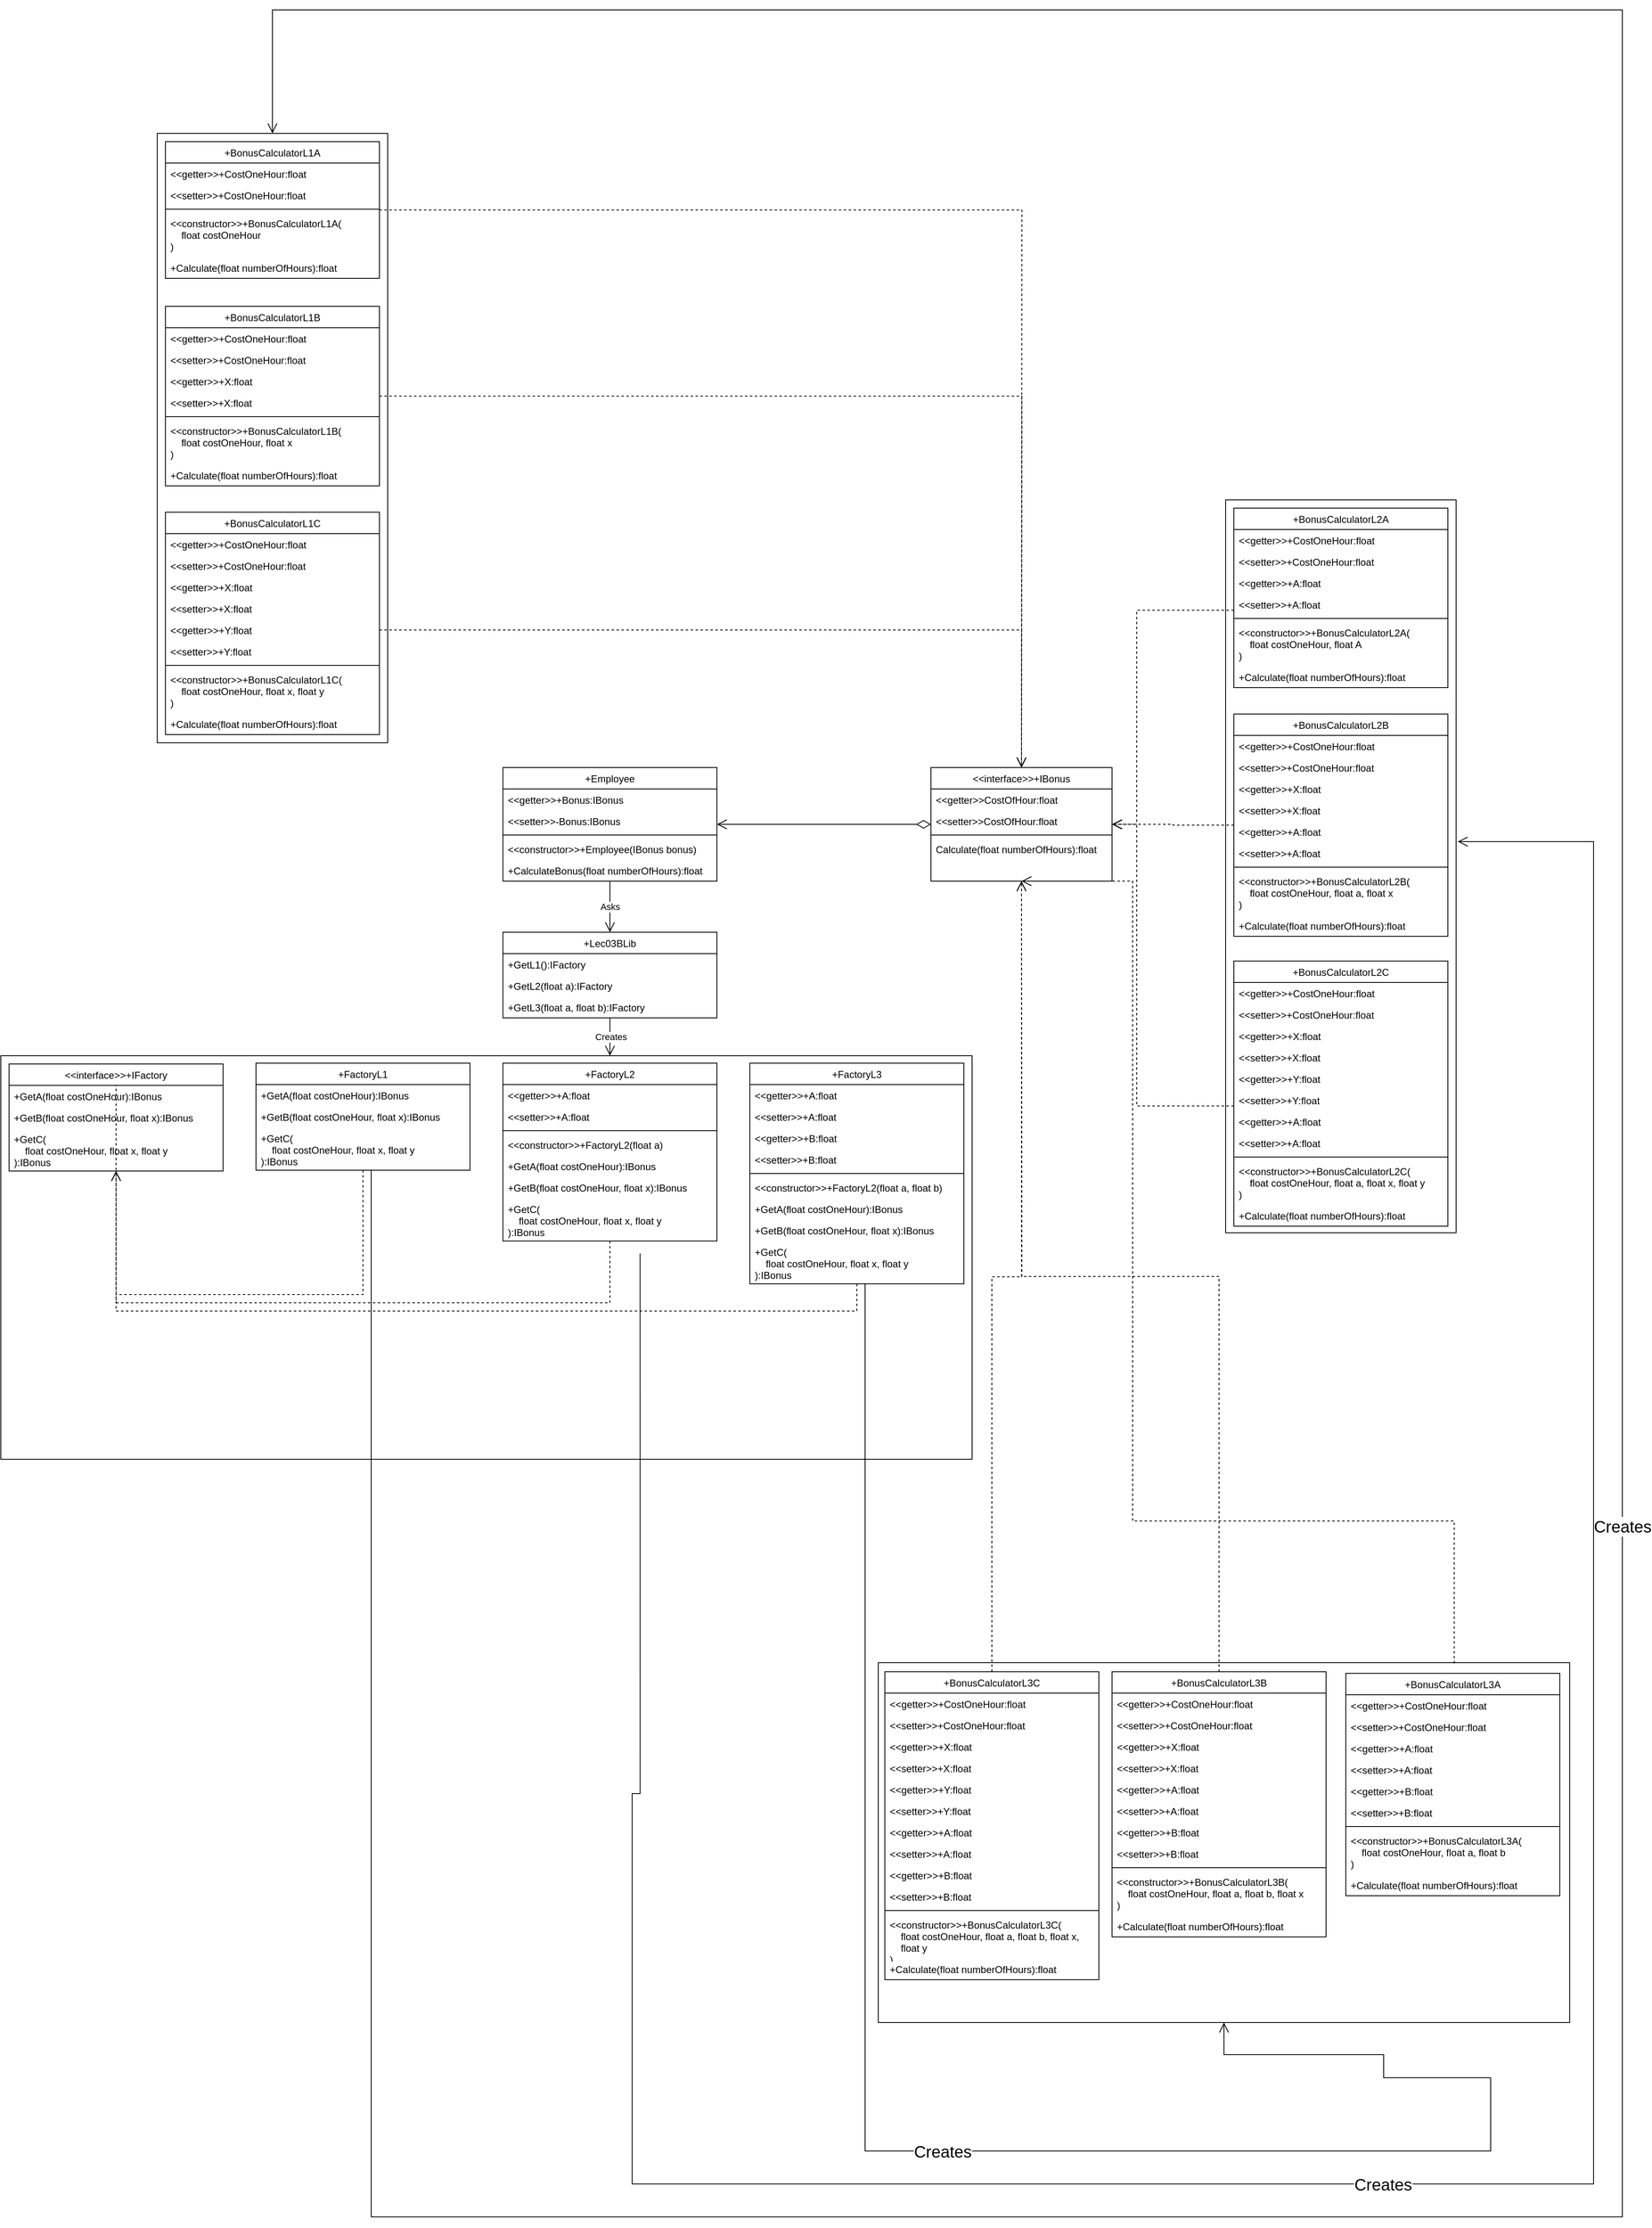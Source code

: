 <mxfile version="24.0.7" type="device">
  <diagram id="C5RBs43oDa-KdzZeNtuy" name="Page-1">
    <mxGraphModel dx="3407" dy="2299" grid="0" gridSize="10" guides="0" tooltips="1" connect="1" arrows="1" fold="1" page="1" pageScale="1" pageWidth="827" pageHeight="1169" math="0" shadow="0">
      <root>
        <mxCell id="WIyWlLk6GJQsqaUBKTNV-0" />
        <mxCell id="WIyWlLk6GJQsqaUBKTNV-1" parent="WIyWlLk6GJQsqaUBKTNV-0" />
        <mxCell id="n3TWGP2Qoc59wRa0e1h6-1" value="" style="rounded=0;whiteSpace=wrap;html=1;" vertex="1" parent="WIyWlLk6GJQsqaUBKTNV-1">
          <mxGeometry x="296" y="1127" width="840" height="437" as="geometry" />
        </mxCell>
        <mxCell id="58sUyQHdsFB_GVgr4Ro2-136" value="Asks" style="edgeStyle=orthogonalEdgeStyle;rounded=0;orthogonalLoop=1;jettySize=auto;html=1;entryX=0.5;entryY=0;entryDx=0;entryDy=0;endArrow=open;endFill=0;endSize=10;" parent="WIyWlLk6GJQsqaUBKTNV-1" source="zkfFHV4jXpPFQw0GAbJ--0" target="58sUyQHdsFB_GVgr4Ro2-128" edge="1">
          <mxGeometry relative="1" as="geometry" />
        </mxCell>
        <mxCell id="zkfFHV4jXpPFQw0GAbJ--0" value="+Employee" style="swimlane;fontStyle=0;align=center;verticalAlign=top;childLayout=stackLayout;horizontal=1;startSize=26;horizontalStack=0;resizeParent=1;resizeLast=0;collapsible=1;marginBottom=0;rounded=0;shadow=0;strokeWidth=1;" parent="WIyWlLk6GJQsqaUBKTNV-1" vertex="1">
          <mxGeometry x="-160" y="40" width="260" height="138" as="geometry">
            <mxRectangle x="230" y="140" width="160" height="26" as="alternateBounds" />
          </mxGeometry>
        </mxCell>
        <mxCell id="zkfFHV4jXpPFQw0GAbJ--1" value="&lt;&lt;getter&gt;&gt;+Bonus:IBonus" style="text;align=left;verticalAlign=top;spacingLeft=4;spacingRight=4;overflow=hidden;rotatable=0;points=[[0,0.5],[1,0.5]];portConstraint=eastwest;" parent="zkfFHV4jXpPFQw0GAbJ--0" vertex="1">
          <mxGeometry y="26" width="260" height="26" as="geometry" />
        </mxCell>
        <mxCell id="zkfFHV4jXpPFQw0GAbJ--2" value="&lt;&lt;setter&gt;&gt;-Bonus:IBonus" style="text;align=left;verticalAlign=top;spacingLeft=4;spacingRight=4;overflow=hidden;rotatable=0;points=[[0,0.5],[1,0.5]];portConstraint=eastwest;rounded=0;shadow=0;html=0;" parent="zkfFHV4jXpPFQw0GAbJ--0" vertex="1">
          <mxGeometry y="52" width="260" height="26" as="geometry" />
        </mxCell>
        <mxCell id="zkfFHV4jXpPFQw0GAbJ--4" value="" style="line;html=1;strokeWidth=1;align=left;verticalAlign=middle;spacingTop=-1;spacingLeft=3;spacingRight=3;rotatable=0;labelPosition=right;points=[];portConstraint=eastwest;" parent="zkfFHV4jXpPFQw0GAbJ--0" vertex="1">
          <mxGeometry y="78" width="260" height="8" as="geometry" />
        </mxCell>
        <mxCell id="zkfFHV4jXpPFQw0GAbJ--5" value="&lt;&lt;constructor&gt;&gt;+Employee(IBonus bonus)" style="text;align=left;verticalAlign=top;spacingLeft=4;spacingRight=4;overflow=hidden;rotatable=0;points=[[0,0.5],[1,0.5]];portConstraint=eastwest;" parent="zkfFHV4jXpPFQw0GAbJ--0" vertex="1">
          <mxGeometry y="86" width="260" height="26" as="geometry" />
        </mxCell>
        <mxCell id="58sUyQHdsFB_GVgr4Ro2-1" value="+CalculateBonus(float numberOfHours):float" style="text;align=left;verticalAlign=top;spacingLeft=4;spacingRight=4;overflow=hidden;rotatable=0;points=[[0,0.5],[1,0.5]];portConstraint=eastwest;" parent="zkfFHV4jXpPFQw0GAbJ--0" vertex="1">
          <mxGeometry y="112" width="260" height="26" as="geometry" />
        </mxCell>
        <mxCell id="58sUyQHdsFB_GVgr4Ro2-8" style="edgeStyle=orthogonalEdgeStyle;rounded=0;orthogonalLoop=1;jettySize=auto;html=1;endArrow=open;endFill=0;endSize=10;startArrow=diamondThin;startFill=0;startSize=15;" parent="WIyWlLk6GJQsqaUBKTNV-1" source="58sUyQHdsFB_GVgr4Ro2-2" target="zkfFHV4jXpPFQw0GAbJ--0" edge="1">
          <mxGeometry relative="1" as="geometry" />
        </mxCell>
        <mxCell id="58sUyQHdsFB_GVgr4Ro2-2" value="&lt;&lt;interface&gt;&gt;+IBonus" style="swimlane;fontStyle=0;align=center;verticalAlign=top;childLayout=stackLayout;horizontal=1;startSize=26;horizontalStack=0;resizeParent=1;resizeLast=0;collapsible=1;marginBottom=0;rounded=0;shadow=0;strokeWidth=1;" parent="WIyWlLk6GJQsqaUBKTNV-1" vertex="1">
          <mxGeometry x="360" y="40" width="220" height="138" as="geometry">
            <mxRectangle x="230" y="140" width="160" height="26" as="alternateBounds" />
          </mxGeometry>
        </mxCell>
        <mxCell id="58sUyQHdsFB_GVgr4Ro2-3" value="&lt;&lt;getter&gt;&gt;CostOfHour:float" style="text;align=left;verticalAlign=top;spacingLeft=4;spacingRight=4;overflow=hidden;rotatable=0;points=[[0,0.5],[1,0.5]];portConstraint=eastwest;" parent="58sUyQHdsFB_GVgr4Ro2-2" vertex="1">
          <mxGeometry y="26" width="220" height="26" as="geometry" />
        </mxCell>
        <mxCell id="58sUyQHdsFB_GVgr4Ro2-4" value="&lt;&lt;setter&gt;&gt;CostOfHour:float" style="text;align=left;verticalAlign=top;spacingLeft=4;spacingRight=4;overflow=hidden;rotatable=0;points=[[0,0.5],[1,0.5]];portConstraint=eastwest;rounded=0;shadow=0;html=0;" parent="58sUyQHdsFB_GVgr4Ro2-2" vertex="1">
          <mxGeometry y="52" width="220" height="26" as="geometry" />
        </mxCell>
        <mxCell id="58sUyQHdsFB_GVgr4Ro2-5" value="" style="line;html=1;strokeWidth=1;align=left;verticalAlign=middle;spacingTop=-1;spacingLeft=3;spacingRight=3;rotatable=0;labelPosition=right;points=[];portConstraint=eastwest;" parent="58sUyQHdsFB_GVgr4Ro2-2" vertex="1">
          <mxGeometry y="78" width="220" height="8" as="geometry" />
        </mxCell>
        <mxCell id="58sUyQHdsFB_GVgr4Ro2-7" value="Calculate(float numberOfHours):float" style="text;align=left;verticalAlign=top;spacingLeft=4;spacingRight=4;overflow=hidden;rotatable=0;points=[[0,0.5],[1,0.5]];portConstraint=eastwest;" parent="58sUyQHdsFB_GVgr4Ro2-2" vertex="1">
          <mxGeometry y="86" width="220" height="26" as="geometry" />
        </mxCell>
        <mxCell id="58sUyQHdsFB_GVgr4Ro2-9" value="+BonusCalculatorL1A" style="swimlane;fontStyle=0;align=center;verticalAlign=top;childLayout=stackLayout;horizontal=1;startSize=26;horizontalStack=0;resizeParent=1;resizeLast=0;collapsible=1;marginBottom=0;rounded=0;shadow=0;strokeWidth=1;" parent="WIyWlLk6GJQsqaUBKTNV-1" vertex="1">
          <mxGeometry x="-570" y="-720" width="260" height="166" as="geometry">
            <mxRectangle x="230" y="140" width="160" height="26" as="alternateBounds" />
          </mxGeometry>
        </mxCell>
        <mxCell id="58sUyQHdsFB_GVgr4Ro2-10" value="&lt;&lt;getter&gt;&gt;+CostOneHour:float" style="text;align=left;verticalAlign=top;spacingLeft=4;spacingRight=4;overflow=hidden;rotatable=0;points=[[0,0.5],[1,0.5]];portConstraint=eastwest;" parent="58sUyQHdsFB_GVgr4Ro2-9" vertex="1">
          <mxGeometry y="26" width="260" height="26" as="geometry" />
        </mxCell>
        <mxCell id="58sUyQHdsFB_GVgr4Ro2-11" value="&lt;&lt;setter&gt;&gt;+CostOneHour:float" style="text;align=left;verticalAlign=top;spacingLeft=4;spacingRight=4;overflow=hidden;rotatable=0;points=[[0,0.5],[1,0.5]];portConstraint=eastwest;rounded=0;shadow=0;html=0;" parent="58sUyQHdsFB_GVgr4Ro2-9" vertex="1">
          <mxGeometry y="52" width="260" height="26" as="geometry" />
        </mxCell>
        <mxCell id="58sUyQHdsFB_GVgr4Ro2-12" value="" style="line;html=1;strokeWidth=1;align=left;verticalAlign=middle;spacingTop=-1;spacingLeft=3;spacingRight=3;rotatable=0;labelPosition=right;points=[];portConstraint=eastwest;" parent="58sUyQHdsFB_GVgr4Ro2-9" vertex="1">
          <mxGeometry y="78" width="260" height="8" as="geometry" />
        </mxCell>
        <mxCell id="58sUyQHdsFB_GVgr4Ro2-13" value="&lt;&lt;constructor&gt;&gt;+BonusCalculatorL1A(&#xa;    float costOneHour&#xa;)" style="text;align=left;verticalAlign=top;spacingLeft=4;spacingRight=4;overflow=hidden;rotatable=0;points=[[0,0.5],[1,0.5]];portConstraint=eastwest;" parent="58sUyQHdsFB_GVgr4Ro2-9" vertex="1">
          <mxGeometry y="86" width="260" height="54" as="geometry" />
        </mxCell>
        <mxCell id="58sUyQHdsFB_GVgr4Ro2-14" value="+Calculate(float numberOfHours):float" style="text;align=left;verticalAlign=top;spacingLeft=4;spacingRight=4;overflow=hidden;rotatable=0;points=[[0,0.5],[1,0.5]];portConstraint=eastwest;" parent="58sUyQHdsFB_GVgr4Ro2-9" vertex="1">
          <mxGeometry y="140" width="260" height="26" as="geometry" />
        </mxCell>
        <mxCell id="58sUyQHdsFB_GVgr4Ro2-16" value="+BonusCalculatorL1B" style="swimlane;fontStyle=0;align=center;verticalAlign=top;childLayout=stackLayout;horizontal=1;startSize=26;horizontalStack=0;resizeParent=1;resizeLast=0;collapsible=1;marginBottom=0;rounded=0;shadow=0;strokeWidth=1;" parent="WIyWlLk6GJQsqaUBKTNV-1" vertex="1">
          <mxGeometry x="-570" y="-520" width="260" height="218" as="geometry">
            <mxRectangle x="230" y="140" width="160" height="26" as="alternateBounds" />
          </mxGeometry>
        </mxCell>
        <mxCell id="58sUyQHdsFB_GVgr4Ro2-17" value="&lt;&lt;getter&gt;&gt;+CostOneHour:float" style="text;align=left;verticalAlign=top;spacingLeft=4;spacingRight=4;overflow=hidden;rotatable=0;points=[[0,0.5],[1,0.5]];portConstraint=eastwest;" parent="58sUyQHdsFB_GVgr4Ro2-16" vertex="1">
          <mxGeometry y="26" width="260" height="26" as="geometry" />
        </mxCell>
        <mxCell id="58sUyQHdsFB_GVgr4Ro2-18" value="&lt;&lt;setter&gt;&gt;+CostOneHour:float" style="text;align=left;verticalAlign=top;spacingLeft=4;spacingRight=4;overflow=hidden;rotatable=0;points=[[0,0.5],[1,0.5]];portConstraint=eastwest;rounded=0;shadow=0;html=0;" parent="58sUyQHdsFB_GVgr4Ro2-16" vertex="1">
          <mxGeometry y="52" width="260" height="26" as="geometry" />
        </mxCell>
        <mxCell id="58sUyQHdsFB_GVgr4Ro2-23" value="&lt;&lt;getter&gt;&gt;+X:float" style="text;align=left;verticalAlign=top;spacingLeft=4;spacingRight=4;overflow=hidden;rotatable=0;points=[[0,0.5],[1,0.5]];portConstraint=eastwest;" parent="58sUyQHdsFB_GVgr4Ro2-16" vertex="1">
          <mxGeometry y="78" width="260" height="26" as="geometry" />
        </mxCell>
        <mxCell id="58sUyQHdsFB_GVgr4Ro2-24" value="&lt;&lt;setter&gt;&gt;+X:float" style="text;align=left;verticalAlign=top;spacingLeft=4;spacingRight=4;overflow=hidden;rotatable=0;points=[[0,0.5],[1,0.5]];portConstraint=eastwest;rounded=0;shadow=0;html=0;" parent="58sUyQHdsFB_GVgr4Ro2-16" vertex="1">
          <mxGeometry y="104" width="260" height="26" as="geometry" />
        </mxCell>
        <mxCell id="58sUyQHdsFB_GVgr4Ro2-19" value="" style="line;html=1;strokeWidth=1;align=left;verticalAlign=middle;spacingTop=-1;spacingLeft=3;spacingRight=3;rotatable=0;labelPosition=right;points=[];portConstraint=eastwest;" parent="58sUyQHdsFB_GVgr4Ro2-16" vertex="1">
          <mxGeometry y="130" width="260" height="8" as="geometry" />
        </mxCell>
        <mxCell id="58sUyQHdsFB_GVgr4Ro2-20" value="&lt;&lt;constructor&gt;&gt;+BonusCalculatorL1B(&#xa;    float costOneHour, float x&#xa;)" style="text;align=left;verticalAlign=top;spacingLeft=4;spacingRight=4;overflow=hidden;rotatable=0;points=[[0,0.5],[1,0.5]];portConstraint=eastwest;" parent="58sUyQHdsFB_GVgr4Ro2-16" vertex="1">
          <mxGeometry y="138" width="260" height="54" as="geometry" />
        </mxCell>
        <mxCell id="58sUyQHdsFB_GVgr4Ro2-21" value="+Calculate(float numberOfHours):float" style="text;align=left;verticalAlign=top;spacingLeft=4;spacingRight=4;overflow=hidden;rotatable=0;points=[[0,0.5],[1,0.5]];portConstraint=eastwest;" parent="58sUyQHdsFB_GVgr4Ro2-16" vertex="1">
          <mxGeometry y="192" width="260" height="26" as="geometry" />
        </mxCell>
        <mxCell id="58sUyQHdsFB_GVgr4Ro2-28" value="+BonusCalculatorL1C" style="swimlane;fontStyle=0;align=center;verticalAlign=top;childLayout=stackLayout;horizontal=1;startSize=26;horizontalStack=0;resizeParent=1;resizeLast=0;collapsible=1;marginBottom=0;rounded=0;shadow=0;strokeWidth=1;" parent="WIyWlLk6GJQsqaUBKTNV-1" vertex="1">
          <mxGeometry x="-570" y="-270" width="260" height="270" as="geometry">
            <mxRectangle x="230" y="140" width="160" height="26" as="alternateBounds" />
          </mxGeometry>
        </mxCell>
        <mxCell id="58sUyQHdsFB_GVgr4Ro2-29" value="&lt;&lt;getter&gt;&gt;+CostOneHour:float" style="text;align=left;verticalAlign=top;spacingLeft=4;spacingRight=4;overflow=hidden;rotatable=0;points=[[0,0.5],[1,0.5]];portConstraint=eastwest;" parent="58sUyQHdsFB_GVgr4Ro2-28" vertex="1">
          <mxGeometry y="26" width="260" height="26" as="geometry" />
        </mxCell>
        <mxCell id="58sUyQHdsFB_GVgr4Ro2-30" value="&lt;&lt;setter&gt;&gt;+CostOneHour:float" style="text;align=left;verticalAlign=top;spacingLeft=4;spacingRight=4;overflow=hidden;rotatable=0;points=[[0,0.5],[1,0.5]];portConstraint=eastwest;rounded=0;shadow=0;html=0;" parent="58sUyQHdsFB_GVgr4Ro2-28" vertex="1">
          <mxGeometry y="52" width="260" height="26" as="geometry" />
        </mxCell>
        <mxCell id="58sUyQHdsFB_GVgr4Ro2-31" value="&lt;&lt;getter&gt;&gt;+X:float" style="text;align=left;verticalAlign=top;spacingLeft=4;spacingRight=4;overflow=hidden;rotatable=0;points=[[0,0.5],[1,0.5]];portConstraint=eastwest;" parent="58sUyQHdsFB_GVgr4Ro2-28" vertex="1">
          <mxGeometry y="78" width="260" height="26" as="geometry" />
        </mxCell>
        <mxCell id="58sUyQHdsFB_GVgr4Ro2-37" value="&lt;&lt;setter&gt;&gt;+X:float" style="text;align=left;verticalAlign=top;spacingLeft=4;spacingRight=4;overflow=hidden;rotatable=0;points=[[0,0.5],[1,0.5]];portConstraint=eastwest;rounded=0;shadow=0;html=0;" parent="58sUyQHdsFB_GVgr4Ro2-28" vertex="1">
          <mxGeometry y="104" width="260" height="26" as="geometry" />
        </mxCell>
        <mxCell id="58sUyQHdsFB_GVgr4Ro2-36" value="&lt;&lt;getter&gt;&gt;+Y:float" style="text;align=left;verticalAlign=top;spacingLeft=4;spacingRight=4;overflow=hidden;rotatable=0;points=[[0,0.5],[1,0.5]];portConstraint=eastwest;" parent="58sUyQHdsFB_GVgr4Ro2-28" vertex="1">
          <mxGeometry y="130" width="260" height="26" as="geometry" />
        </mxCell>
        <mxCell id="58sUyQHdsFB_GVgr4Ro2-32" value="&lt;&lt;setter&gt;&gt;+Y:float" style="text;align=left;verticalAlign=top;spacingLeft=4;spacingRight=4;overflow=hidden;rotatable=0;points=[[0,0.5],[1,0.5]];portConstraint=eastwest;rounded=0;shadow=0;html=0;" parent="58sUyQHdsFB_GVgr4Ro2-28" vertex="1">
          <mxGeometry y="156" width="260" height="26" as="geometry" />
        </mxCell>
        <mxCell id="58sUyQHdsFB_GVgr4Ro2-33" value="" style="line;html=1;strokeWidth=1;align=left;verticalAlign=middle;spacingTop=-1;spacingLeft=3;spacingRight=3;rotatable=0;labelPosition=right;points=[];portConstraint=eastwest;" parent="58sUyQHdsFB_GVgr4Ro2-28" vertex="1">
          <mxGeometry y="182" width="260" height="8" as="geometry" />
        </mxCell>
        <mxCell id="58sUyQHdsFB_GVgr4Ro2-34" value="&lt;&lt;constructor&gt;&gt;+BonusCalculatorL1C(&#xa;    float costOneHour, float x, float y&#xa;)" style="text;align=left;verticalAlign=top;spacingLeft=4;spacingRight=4;overflow=hidden;rotatable=0;points=[[0,0.5],[1,0.5]];portConstraint=eastwest;" parent="58sUyQHdsFB_GVgr4Ro2-28" vertex="1">
          <mxGeometry y="190" width="260" height="54" as="geometry" />
        </mxCell>
        <mxCell id="58sUyQHdsFB_GVgr4Ro2-35" value="+Calculate(float numberOfHours):float" style="text;align=left;verticalAlign=top;spacingLeft=4;spacingRight=4;overflow=hidden;rotatable=0;points=[[0,0.5],[1,0.5]];portConstraint=eastwest;" parent="58sUyQHdsFB_GVgr4Ro2-28" vertex="1">
          <mxGeometry y="244" width="260" height="26" as="geometry" />
        </mxCell>
        <mxCell id="58sUyQHdsFB_GVgr4Ro2-119" style="edgeStyle=orthogonalEdgeStyle;rounded=0;orthogonalLoop=1;jettySize=auto;html=1;endSize=10;endArrow=open;endFill=0;dashed=1;" parent="WIyWlLk6GJQsqaUBKTNV-1" source="58sUyQHdsFB_GVgr4Ro2-45" target="58sUyQHdsFB_GVgr4Ro2-2" edge="1">
          <mxGeometry relative="1" as="geometry">
            <Array as="points">
              <mxPoint x="610" y="-151" />
              <mxPoint x="610" y="109" />
            </Array>
          </mxGeometry>
        </mxCell>
        <mxCell id="58sUyQHdsFB_GVgr4Ro2-45" value="+BonusCalculatorL2A" style="swimlane;fontStyle=0;align=center;verticalAlign=top;childLayout=stackLayout;horizontal=1;startSize=26;horizontalStack=0;resizeParent=1;resizeLast=0;collapsible=1;marginBottom=0;rounded=0;shadow=0;strokeWidth=1;" parent="WIyWlLk6GJQsqaUBKTNV-1" vertex="1">
          <mxGeometry x="728" y="-275" width="260" height="218" as="geometry">
            <mxRectangle x="230" y="140" width="160" height="26" as="alternateBounds" />
          </mxGeometry>
        </mxCell>
        <mxCell id="58sUyQHdsFB_GVgr4Ro2-46" value="&lt;&lt;getter&gt;&gt;+CostOneHour:float" style="text;align=left;verticalAlign=top;spacingLeft=4;spacingRight=4;overflow=hidden;rotatable=0;points=[[0,0.5],[1,0.5]];portConstraint=eastwest;" parent="58sUyQHdsFB_GVgr4Ro2-45" vertex="1">
          <mxGeometry y="26" width="260" height="26" as="geometry" />
        </mxCell>
        <mxCell id="58sUyQHdsFB_GVgr4Ro2-47" value="&lt;&lt;setter&gt;&gt;+CostOneHour:float" style="text;align=left;verticalAlign=top;spacingLeft=4;spacingRight=4;overflow=hidden;rotatable=0;points=[[0,0.5],[1,0.5]];portConstraint=eastwest;rounded=0;shadow=0;html=0;" parent="58sUyQHdsFB_GVgr4Ro2-45" vertex="1">
          <mxGeometry y="52" width="260" height="26" as="geometry" />
        </mxCell>
        <mxCell id="58sUyQHdsFB_GVgr4Ro2-48" value="&lt;&lt;getter&gt;&gt;+A:float" style="text;align=left;verticalAlign=top;spacingLeft=4;spacingRight=4;overflow=hidden;rotatable=0;points=[[0,0.5],[1,0.5]];portConstraint=eastwest;" parent="58sUyQHdsFB_GVgr4Ro2-45" vertex="1">
          <mxGeometry y="78" width="260" height="26" as="geometry" />
        </mxCell>
        <mxCell id="58sUyQHdsFB_GVgr4Ro2-49" value="&lt;&lt;setter&gt;&gt;+A:float" style="text;align=left;verticalAlign=top;spacingLeft=4;spacingRight=4;overflow=hidden;rotatable=0;points=[[0,0.5],[1,0.5]];portConstraint=eastwest;rounded=0;shadow=0;html=0;" parent="58sUyQHdsFB_GVgr4Ro2-45" vertex="1">
          <mxGeometry y="104" width="260" height="26" as="geometry" />
        </mxCell>
        <mxCell id="58sUyQHdsFB_GVgr4Ro2-50" value="" style="line;html=1;strokeWidth=1;align=left;verticalAlign=middle;spacingTop=-1;spacingLeft=3;spacingRight=3;rotatable=0;labelPosition=right;points=[];portConstraint=eastwest;" parent="58sUyQHdsFB_GVgr4Ro2-45" vertex="1">
          <mxGeometry y="130" width="260" height="8" as="geometry" />
        </mxCell>
        <mxCell id="58sUyQHdsFB_GVgr4Ro2-51" value="&lt;&lt;constructor&gt;&gt;+BonusCalculatorL2A(&#xa;    float costOneHour, float A&#xa;)" style="text;align=left;verticalAlign=top;spacingLeft=4;spacingRight=4;overflow=hidden;rotatable=0;points=[[0,0.5],[1,0.5]];portConstraint=eastwest;" parent="58sUyQHdsFB_GVgr4Ro2-45" vertex="1">
          <mxGeometry y="138" width="260" height="54" as="geometry" />
        </mxCell>
        <mxCell id="58sUyQHdsFB_GVgr4Ro2-52" value="+Calculate(float numberOfHours):float" style="text;align=left;verticalAlign=top;spacingLeft=4;spacingRight=4;overflow=hidden;rotatable=0;points=[[0,0.5],[1,0.5]];portConstraint=eastwest;" parent="58sUyQHdsFB_GVgr4Ro2-45" vertex="1">
          <mxGeometry y="192" width="260" height="26" as="geometry" />
        </mxCell>
        <mxCell id="58sUyQHdsFB_GVgr4Ro2-116" style="edgeStyle=orthogonalEdgeStyle;rounded=0;orthogonalLoop=1;jettySize=auto;html=1;endArrow=open;endFill=0;dashed=1;endSize=10;" parent="WIyWlLk6GJQsqaUBKTNV-1" source="58sUyQHdsFB_GVgr4Ro2-55" target="58sUyQHdsFB_GVgr4Ro2-2" edge="1">
          <mxGeometry relative="1" as="geometry" />
        </mxCell>
        <mxCell id="58sUyQHdsFB_GVgr4Ro2-55" value="+BonusCalculatorL2B" style="swimlane;fontStyle=0;align=center;verticalAlign=top;childLayout=stackLayout;horizontal=1;startSize=26;horizontalStack=0;resizeParent=1;resizeLast=0;collapsible=1;marginBottom=0;rounded=0;shadow=0;strokeWidth=1;" parent="WIyWlLk6GJQsqaUBKTNV-1" vertex="1">
          <mxGeometry x="728" y="-25" width="260" height="270" as="geometry">
            <mxRectangle x="230" y="140" width="160" height="26" as="alternateBounds" />
          </mxGeometry>
        </mxCell>
        <mxCell id="58sUyQHdsFB_GVgr4Ro2-56" value="&lt;&lt;getter&gt;&gt;+CostOneHour:float" style="text;align=left;verticalAlign=top;spacingLeft=4;spacingRight=4;overflow=hidden;rotatable=0;points=[[0,0.5],[1,0.5]];portConstraint=eastwest;" parent="58sUyQHdsFB_GVgr4Ro2-55" vertex="1">
          <mxGeometry y="26" width="260" height="26" as="geometry" />
        </mxCell>
        <mxCell id="58sUyQHdsFB_GVgr4Ro2-57" value="&lt;&lt;setter&gt;&gt;+CostOneHour:float" style="text;align=left;verticalAlign=top;spacingLeft=4;spacingRight=4;overflow=hidden;rotatable=0;points=[[0,0.5],[1,0.5]];portConstraint=eastwest;rounded=0;shadow=0;html=0;" parent="58sUyQHdsFB_GVgr4Ro2-55" vertex="1">
          <mxGeometry y="52" width="260" height="26" as="geometry" />
        </mxCell>
        <mxCell id="58sUyQHdsFB_GVgr4Ro2-58" value="&lt;&lt;getter&gt;&gt;+X:float" style="text;align=left;verticalAlign=top;spacingLeft=4;spacingRight=4;overflow=hidden;rotatable=0;points=[[0,0.5],[1,0.5]];portConstraint=eastwest;" parent="58sUyQHdsFB_GVgr4Ro2-55" vertex="1">
          <mxGeometry y="78" width="260" height="26" as="geometry" />
        </mxCell>
        <mxCell id="58sUyQHdsFB_GVgr4Ro2-59" value="&lt;&lt;setter&gt;&gt;+X:float" style="text;align=left;verticalAlign=top;spacingLeft=4;spacingRight=4;overflow=hidden;rotatable=0;points=[[0,0.5],[1,0.5]];portConstraint=eastwest;rounded=0;shadow=0;html=0;" parent="58sUyQHdsFB_GVgr4Ro2-55" vertex="1">
          <mxGeometry y="104" width="260" height="26" as="geometry" />
        </mxCell>
        <mxCell id="58sUyQHdsFB_GVgr4Ro2-60" value="&lt;&lt;getter&gt;&gt;+A:float" style="text;align=left;verticalAlign=top;spacingLeft=4;spacingRight=4;overflow=hidden;rotatable=0;points=[[0,0.5],[1,0.5]];portConstraint=eastwest;" parent="58sUyQHdsFB_GVgr4Ro2-55" vertex="1">
          <mxGeometry y="130" width="260" height="26" as="geometry" />
        </mxCell>
        <mxCell id="58sUyQHdsFB_GVgr4Ro2-61" value="&lt;&lt;setter&gt;&gt;+A:float" style="text;align=left;verticalAlign=top;spacingLeft=4;spacingRight=4;overflow=hidden;rotatable=0;points=[[0,0.5],[1,0.5]];portConstraint=eastwest;rounded=0;shadow=0;html=0;" parent="58sUyQHdsFB_GVgr4Ro2-55" vertex="1">
          <mxGeometry y="156" width="260" height="26" as="geometry" />
        </mxCell>
        <mxCell id="58sUyQHdsFB_GVgr4Ro2-62" value="" style="line;html=1;strokeWidth=1;align=left;verticalAlign=middle;spacingTop=-1;spacingLeft=3;spacingRight=3;rotatable=0;labelPosition=right;points=[];portConstraint=eastwest;" parent="58sUyQHdsFB_GVgr4Ro2-55" vertex="1">
          <mxGeometry y="182" width="260" height="8" as="geometry" />
        </mxCell>
        <mxCell id="58sUyQHdsFB_GVgr4Ro2-63" value="&lt;&lt;constructor&gt;&gt;+BonusCalculatorL2B(&#xa;    float costOneHour, float a, float x&#xa;)" style="text;align=left;verticalAlign=top;spacingLeft=4;spacingRight=4;overflow=hidden;rotatable=0;points=[[0,0.5],[1,0.5]];portConstraint=eastwest;" parent="58sUyQHdsFB_GVgr4Ro2-55" vertex="1">
          <mxGeometry y="190" width="260" height="54" as="geometry" />
        </mxCell>
        <mxCell id="58sUyQHdsFB_GVgr4Ro2-64" value="+Calculate(float numberOfHours):float" style="text;align=left;verticalAlign=top;spacingLeft=4;spacingRight=4;overflow=hidden;rotatable=0;points=[[0,0.5],[1,0.5]];portConstraint=eastwest;" parent="58sUyQHdsFB_GVgr4Ro2-55" vertex="1">
          <mxGeometry y="244" width="260" height="26" as="geometry" />
        </mxCell>
        <mxCell id="58sUyQHdsFB_GVgr4Ro2-118" style="edgeStyle=orthogonalEdgeStyle;rounded=0;orthogonalLoop=1;jettySize=auto;html=1;endArrow=open;endFill=0;endSize=10;dashed=1;" parent="WIyWlLk6GJQsqaUBKTNV-1" source="58sUyQHdsFB_GVgr4Ro2-67" target="58sUyQHdsFB_GVgr4Ro2-2" edge="1">
          <mxGeometry relative="1" as="geometry">
            <Array as="points">
              <mxPoint x="610" y="451" />
              <mxPoint x="610" y="109" />
            </Array>
          </mxGeometry>
        </mxCell>
        <mxCell id="58sUyQHdsFB_GVgr4Ro2-67" value="+BonusCalculatorL2C" style="swimlane;fontStyle=0;align=center;verticalAlign=top;childLayout=stackLayout;horizontal=1;startSize=26;horizontalStack=0;resizeParent=1;resizeLast=0;collapsible=1;marginBottom=0;rounded=0;shadow=0;strokeWidth=1;" parent="WIyWlLk6GJQsqaUBKTNV-1" vertex="1">
          <mxGeometry x="728" y="275" width="260" height="322" as="geometry">
            <mxRectangle x="230" y="140" width="160" height="26" as="alternateBounds" />
          </mxGeometry>
        </mxCell>
        <mxCell id="58sUyQHdsFB_GVgr4Ro2-68" value="&lt;&lt;getter&gt;&gt;+CostOneHour:float" style="text;align=left;verticalAlign=top;spacingLeft=4;spacingRight=4;overflow=hidden;rotatable=0;points=[[0,0.5],[1,0.5]];portConstraint=eastwest;" parent="58sUyQHdsFB_GVgr4Ro2-67" vertex="1">
          <mxGeometry y="26" width="260" height="26" as="geometry" />
        </mxCell>
        <mxCell id="58sUyQHdsFB_GVgr4Ro2-69" value="&lt;&lt;setter&gt;&gt;+CostOneHour:float" style="text;align=left;verticalAlign=top;spacingLeft=4;spacingRight=4;overflow=hidden;rotatable=0;points=[[0,0.5],[1,0.5]];portConstraint=eastwest;rounded=0;shadow=0;html=0;" parent="58sUyQHdsFB_GVgr4Ro2-67" vertex="1">
          <mxGeometry y="52" width="260" height="26" as="geometry" />
        </mxCell>
        <mxCell id="58sUyQHdsFB_GVgr4Ro2-70" value="&lt;&lt;getter&gt;&gt;+X:float" style="text;align=left;verticalAlign=top;spacingLeft=4;spacingRight=4;overflow=hidden;rotatable=0;points=[[0,0.5],[1,0.5]];portConstraint=eastwest;" parent="58sUyQHdsFB_GVgr4Ro2-67" vertex="1">
          <mxGeometry y="78" width="260" height="26" as="geometry" />
        </mxCell>
        <mxCell id="58sUyQHdsFB_GVgr4Ro2-71" value="&lt;&lt;setter&gt;&gt;+X:float" style="text;align=left;verticalAlign=top;spacingLeft=4;spacingRight=4;overflow=hidden;rotatable=0;points=[[0,0.5],[1,0.5]];portConstraint=eastwest;rounded=0;shadow=0;html=0;" parent="58sUyQHdsFB_GVgr4Ro2-67" vertex="1">
          <mxGeometry y="104" width="260" height="26" as="geometry" />
        </mxCell>
        <mxCell id="58sUyQHdsFB_GVgr4Ro2-77" value="&lt;&lt;getter&gt;&gt;+Y:float" style="text;align=left;verticalAlign=top;spacingLeft=4;spacingRight=4;overflow=hidden;rotatable=0;points=[[0,0.5],[1,0.5]];portConstraint=eastwest;" parent="58sUyQHdsFB_GVgr4Ro2-67" vertex="1">
          <mxGeometry y="130" width="260" height="26" as="geometry" />
        </mxCell>
        <mxCell id="58sUyQHdsFB_GVgr4Ro2-78" value="&lt;&lt;setter&gt;&gt;+Y:float" style="text;align=left;verticalAlign=top;spacingLeft=4;spacingRight=4;overflow=hidden;rotatable=0;points=[[0,0.5],[1,0.5]];portConstraint=eastwest;rounded=0;shadow=0;html=0;" parent="58sUyQHdsFB_GVgr4Ro2-67" vertex="1">
          <mxGeometry y="156" width="260" height="26" as="geometry" />
        </mxCell>
        <mxCell id="58sUyQHdsFB_GVgr4Ro2-72" value="&lt;&lt;getter&gt;&gt;+A:float" style="text;align=left;verticalAlign=top;spacingLeft=4;spacingRight=4;overflow=hidden;rotatable=0;points=[[0,0.5],[1,0.5]];portConstraint=eastwest;" parent="58sUyQHdsFB_GVgr4Ro2-67" vertex="1">
          <mxGeometry y="182" width="260" height="26" as="geometry" />
        </mxCell>
        <mxCell id="58sUyQHdsFB_GVgr4Ro2-73" value="&lt;&lt;setter&gt;&gt;+A:float" style="text;align=left;verticalAlign=top;spacingLeft=4;spacingRight=4;overflow=hidden;rotatable=0;points=[[0,0.5],[1,0.5]];portConstraint=eastwest;rounded=0;shadow=0;html=0;" parent="58sUyQHdsFB_GVgr4Ro2-67" vertex="1">
          <mxGeometry y="208" width="260" height="26" as="geometry" />
        </mxCell>
        <mxCell id="58sUyQHdsFB_GVgr4Ro2-74" value="" style="line;html=1;strokeWidth=1;align=left;verticalAlign=middle;spacingTop=-1;spacingLeft=3;spacingRight=3;rotatable=0;labelPosition=right;points=[];portConstraint=eastwest;" parent="58sUyQHdsFB_GVgr4Ro2-67" vertex="1">
          <mxGeometry y="234" width="260" height="8" as="geometry" />
        </mxCell>
        <mxCell id="58sUyQHdsFB_GVgr4Ro2-75" value="&lt;&lt;constructor&gt;&gt;+BonusCalculatorL2C(&#xa;    float costOneHour, float a, float x, float y&#xa;)" style="text;align=left;verticalAlign=top;spacingLeft=4;spacingRight=4;overflow=hidden;rotatable=0;points=[[0,0.5],[1,0.5]];portConstraint=eastwest;" parent="58sUyQHdsFB_GVgr4Ro2-67" vertex="1">
          <mxGeometry y="242" width="260" height="54" as="geometry" />
        </mxCell>
        <mxCell id="58sUyQHdsFB_GVgr4Ro2-76" value="+Calculate(float numberOfHours):float" style="text;align=left;verticalAlign=top;spacingLeft=4;spacingRight=4;overflow=hidden;rotatable=0;points=[[0,0.5],[1,0.5]];portConstraint=eastwest;" parent="58sUyQHdsFB_GVgr4Ro2-67" vertex="1">
          <mxGeometry y="296" width="260" height="26" as="geometry" />
        </mxCell>
        <mxCell id="58sUyQHdsFB_GVgr4Ro2-125" style="edgeStyle=orthogonalEdgeStyle;rounded=0;orthogonalLoop=1;jettySize=auto;html=1;entryX=0.5;entryY=1;entryDx=0;entryDy=0;endSize=10;dashed=1;endArrow=open;endFill=0;exitX=0.5;exitY=0;exitDx=0;exitDy=0;" parent="WIyWlLk6GJQsqaUBKTNV-1" source="58sUyQHdsFB_GVgr4Ro2-89" target="58sUyQHdsFB_GVgr4Ro2-2" edge="1">
          <mxGeometry relative="1" as="geometry" />
        </mxCell>
        <mxCell id="58sUyQHdsFB_GVgr4Ro2-89" value="+BonusCalculatorL3B" style="swimlane;fontStyle=0;align=center;verticalAlign=top;childLayout=stackLayout;horizontal=1;startSize=26;horizontalStack=0;resizeParent=1;resizeLast=0;collapsible=1;marginBottom=0;rounded=0;shadow=0;strokeWidth=1;" parent="WIyWlLk6GJQsqaUBKTNV-1" vertex="1">
          <mxGeometry x="580" y="1138" width="260" height="322" as="geometry">
            <mxRectangle x="230" y="140" width="160" height="26" as="alternateBounds" />
          </mxGeometry>
        </mxCell>
        <mxCell id="58sUyQHdsFB_GVgr4Ro2-90" value="&lt;&lt;getter&gt;&gt;+CostOneHour:float" style="text;align=left;verticalAlign=top;spacingLeft=4;spacingRight=4;overflow=hidden;rotatable=0;points=[[0,0.5],[1,0.5]];portConstraint=eastwest;" parent="58sUyQHdsFB_GVgr4Ro2-89" vertex="1">
          <mxGeometry y="26" width="260" height="26" as="geometry" />
        </mxCell>
        <mxCell id="58sUyQHdsFB_GVgr4Ro2-91" value="&lt;&lt;setter&gt;&gt;+CostOneHour:float" style="text;align=left;verticalAlign=top;spacingLeft=4;spacingRight=4;overflow=hidden;rotatable=0;points=[[0,0.5],[1,0.5]];portConstraint=eastwest;rounded=0;shadow=0;html=0;" parent="58sUyQHdsFB_GVgr4Ro2-89" vertex="1">
          <mxGeometry y="52" width="260" height="26" as="geometry" />
        </mxCell>
        <mxCell id="58sUyQHdsFB_GVgr4Ro2-92" value="&lt;&lt;getter&gt;&gt;+X:float" style="text;align=left;verticalAlign=top;spacingLeft=4;spacingRight=4;overflow=hidden;rotatable=0;points=[[0,0.5],[1,0.5]];portConstraint=eastwest;" parent="58sUyQHdsFB_GVgr4Ro2-89" vertex="1">
          <mxGeometry y="78" width="260" height="26" as="geometry" />
        </mxCell>
        <mxCell id="58sUyQHdsFB_GVgr4Ro2-93" value="&lt;&lt;setter&gt;&gt;+X:float" style="text;align=left;verticalAlign=top;spacingLeft=4;spacingRight=4;overflow=hidden;rotatable=0;points=[[0,0.5],[1,0.5]];portConstraint=eastwest;rounded=0;shadow=0;html=0;" parent="58sUyQHdsFB_GVgr4Ro2-89" vertex="1">
          <mxGeometry y="104" width="260" height="26" as="geometry" />
        </mxCell>
        <mxCell id="58sUyQHdsFB_GVgr4Ro2-94" value="&lt;&lt;getter&gt;&gt;+A:float" style="text;align=left;verticalAlign=top;spacingLeft=4;spacingRight=4;overflow=hidden;rotatable=0;points=[[0,0.5],[1,0.5]];portConstraint=eastwest;" parent="58sUyQHdsFB_GVgr4Ro2-89" vertex="1">
          <mxGeometry y="130" width="260" height="26" as="geometry" />
        </mxCell>
        <mxCell id="58sUyQHdsFB_GVgr4Ro2-95" value="&lt;&lt;setter&gt;&gt;+A:float" style="text;align=left;verticalAlign=top;spacingLeft=4;spacingRight=4;overflow=hidden;rotatable=0;points=[[0,0.5],[1,0.5]];portConstraint=eastwest;rounded=0;shadow=0;html=0;" parent="58sUyQHdsFB_GVgr4Ro2-89" vertex="1">
          <mxGeometry y="156" width="260" height="26" as="geometry" />
        </mxCell>
        <mxCell id="58sUyQHdsFB_GVgr4Ro2-96" value="&lt;&lt;getter&gt;&gt;+B:float" style="text;align=left;verticalAlign=top;spacingLeft=4;spacingRight=4;overflow=hidden;rotatable=0;points=[[0,0.5],[1,0.5]];portConstraint=eastwest;" parent="58sUyQHdsFB_GVgr4Ro2-89" vertex="1">
          <mxGeometry y="182" width="260" height="26" as="geometry" />
        </mxCell>
        <mxCell id="58sUyQHdsFB_GVgr4Ro2-97" value="&lt;&lt;setter&gt;&gt;+B:float" style="text;align=left;verticalAlign=top;spacingLeft=4;spacingRight=4;overflow=hidden;rotatable=0;points=[[0,0.5],[1,0.5]];portConstraint=eastwest;rounded=0;shadow=0;html=0;" parent="58sUyQHdsFB_GVgr4Ro2-89" vertex="1">
          <mxGeometry y="208" width="260" height="26" as="geometry" />
        </mxCell>
        <mxCell id="58sUyQHdsFB_GVgr4Ro2-98" value="" style="line;html=1;strokeWidth=1;align=left;verticalAlign=middle;spacingTop=-1;spacingLeft=3;spacingRight=3;rotatable=0;labelPosition=right;points=[];portConstraint=eastwest;" parent="58sUyQHdsFB_GVgr4Ro2-89" vertex="1">
          <mxGeometry y="234" width="260" height="8" as="geometry" />
        </mxCell>
        <mxCell id="58sUyQHdsFB_GVgr4Ro2-99" value="&lt;&lt;constructor&gt;&gt;+BonusCalculatorL3B(&#xa;    float costOneHour, float a, float b, float x&#xa;)" style="text;align=left;verticalAlign=top;spacingLeft=4;spacingRight=4;overflow=hidden;rotatable=0;points=[[0,0.5],[1,0.5]];portConstraint=eastwest;" parent="58sUyQHdsFB_GVgr4Ro2-89" vertex="1">
          <mxGeometry y="242" width="260" height="54" as="geometry" />
        </mxCell>
        <mxCell id="58sUyQHdsFB_GVgr4Ro2-100" value="+Calculate(float numberOfHours):float" style="text;align=left;verticalAlign=top;spacingLeft=4;spacingRight=4;overflow=hidden;rotatable=0;points=[[0,0.5],[1,0.5]];portConstraint=eastwest;" parent="58sUyQHdsFB_GVgr4Ro2-89" vertex="1">
          <mxGeometry y="296" width="260" height="26" as="geometry" />
        </mxCell>
        <mxCell id="58sUyQHdsFB_GVgr4Ro2-101" value="+BonusCalculatorL3C" style="swimlane;fontStyle=0;align=center;verticalAlign=top;childLayout=stackLayout;horizontal=1;startSize=26;horizontalStack=0;resizeParent=1;resizeLast=0;collapsible=1;marginBottom=0;rounded=0;shadow=0;strokeWidth=1;" parent="WIyWlLk6GJQsqaUBKTNV-1" vertex="1">
          <mxGeometry x="304" y="1138" width="260" height="374" as="geometry">
            <mxRectangle x="230" y="140" width="160" height="26" as="alternateBounds" />
          </mxGeometry>
        </mxCell>
        <mxCell id="58sUyQHdsFB_GVgr4Ro2-102" value="&lt;&lt;getter&gt;&gt;+CostOneHour:float" style="text;align=left;verticalAlign=top;spacingLeft=4;spacingRight=4;overflow=hidden;rotatable=0;points=[[0,0.5],[1,0.5]];portConstraint=eastwest;" parent="58sUyQHdsFB_GVgr4Ro2-101" vertex="1">
          <mxGeometry y="26" width="260" height="26" as="geometry" />
        </mxCell>
        <mxCell id="58sUyQHdsFB_GVgr4Ro2-103" value="&lt;&lt;setter&gt;&gt;+CostOneHour:float" style="text;align=left;verticalAlign=top;spacingLeft=4;spacingRight=4;overflow=hidden;rotatable=0;points=[[0,0.5],[1,0.5]];portConstraint=eastwest;rounded=0;shadow=0;html=0;" parent="58sUyQHdsFB_GVgr4Ro2-101" vertex="1">
          <mxGeometry y="52" width="260" height="26" as="geometry" />
        </mxCell>
        <mxCell id="58sUyQHdsFB_GVgr4Ro2-104" value="&lt;&lt;getter&gt;&gt;+X:float" style="text;align=left;verticalAlign=top;spacingLeft=4;spacingRight=4;overflow=hidden;rotatable=0;points=[[0,0.5],[1,0.5]];portConstraint=eastwest;" parent="58sUyQHdsFB_GVgr4Ro2-101" vertex="1">
          <mxGeometry y="78" width="260" height="26" as="geometry" />
        </mxCell>
        <mxCell id="58sUyQHdsFB_GVgr4Ro2-105" value="&lt;&lt;setter&gt;&gt;+X:float" style="text;align=left;verticalAlign=top;spacingLeft=4;spacingRight=4;overflow=hidden;rotatable=0;points=[[0,0.5],[1,0.5]];portConstraint=eastwest;rounded=0;shadow=0;html=0;" parent="58sUyQHdsFB_GVgr4Ro2-101" vertex="1">
          <mxGeometry y="104" width="260" height="26" as="geometry" />
        </mxCell>
        <mxCell id="58sUyQHdsFB_GVgr4Ro2-113" value="&lt;&lt;getter&gt;&gt;+Y:float" style="text;align=left;verticalAlign=top;spacingLeft=4;spacingRight=4;overflow=hidden;rotatable=0;points=[[0,0.5],[1,0.5]];portConstraint=eastwest;" parent="58sUyQHdsFB_GVgr4Ro2-101" vertex="1">
          <mxGeometry y="130" width="260" height="26" as="geometry" />
        </mxCell>
        <mxCell id="58sUyQHdsFB_GVgr4Ro2-114" value="&lt;&lt;setter&gt;&gt;+Y:float" style="text;align=left;verticalAlign=top;spacingLeft=4;spacingRight=4;overflow=hidden;rotatable=0;points=[[0,0.5],[1,0.5]];portConstraint=eastwest;rounded=0;shadow=0;html=0;" parent="58sUyQHdsFB_GVgr4Ro2-101" vertex="1">
          <mxGeometry y="156" width="260" height="26" as="geometry" />
        </mxCell>
        <mxCell id="58sUyQHdsFB_GVgr4Ro2-106" value="&lt;&lt;getter&gt;&gt;+A:float" style="text;align=left;verticalAlign=top;spacingLeft=4;spacingRight=4;overflow=hidden;rotatable=0;points=[[0,0.5],[1,0.5]];portConstraint=eastwest;" parent="58sUyQHdsFB_GVgr4Ro2-101" vertex="1">
          <mxGeometry y="182" width="260" height="26" as="geometry" />
        </mxCell>
        <mxCell id="58sUyQHdsFB_GVgr4Ro2-107" value="&lt;&lt;setter&gt;&gt;+A:float" style="text;align=left;verticalAlign=top;spacingLeft=4;spacingRight=4;overflow=hidden;rotatable=0;points=[[0,0.5],[1,0.5]];portConstraint=eastwest;rounded=0;shadow=0;html=0;" parent="58sUyQHdsFB_GVgr4Ro2-101" vertex="1">
          <mxGeometry y="208" width="260" height="26" as="geometry" />
        </mxCell>
        <mxCell id="58sUyQHdsFB_GVgr4Ro2-108" value="&lt;&lt;getter&gt;&gt;+B:float" style="text;align=left;verticalAlign=top;spacingLeft=4;spacingRight=4;overflow=hidden;rotatable=0;points=[[0,0.5],[1,0.5]];portConstraint=eastwest;" parent="58sUyQHdsFB_GVgr4Ro2-101" vertex="1">
          <mxGeometry y="234" width="260" height="26" as="geometry" />
        </mxCell>
        <mxCell id="58sUyQHdsFB_GVgr4Ro2-109" value="&lt;&lt;setter&gt;&gt;+B:float" style="text;align=left;verticalAlign=top;spacingLeft=4;spacingRight=4;overflow=hidden;rotatable=0;points=[[0,0.5],[1,0.5]];portConstraint=eastwest;rounded=0;shadow=0;html=0;" parent="58sUyQHdsFB_GVgr4Ro2-101" vertex="1">
          <mxGeometry y="260" width="260" height="26" as="geometry" />
        </mxCell>
        <mxCell id="58sUyQHdsFB_GVgr4Ro2-110" value="" style="line;html=1;strokeWidth=1;align=left;verticalAlign=middle;spacingTop=-1;spacingLeft=3;spacingRight=3;rotatable=0;labelPosition=right;points=[];portConstraint=eastwest;" parent="58sUyQHdsFB_GVgr4Ro2-101" vertex="1">
          <mxGeometry y="286" width="260" height="8" as="geometry" />
        </mxCell>
        <mxCell id="58sUyQHdsFB_GVgr4Ro2-111" value="&lt;&lt;constructor&gt;&gt;+BonusCalculatorL3C(&#xa;    float costOneHour, float a, float b, float x,&#xa;    float y&#xa;)" style="text;align=left;verticalAlign=top;spacingLeft=4;spacingRight=4;overflow=hidden;rotatable=0;points=[[0,0.5],[1,0.5]];portConstraint=eastwest;" parent="58sUyQHdsFB_GVgr4Ro2-101" vertex="1">
          <mxGeometry y="294" width="260" height="54" as="geometry" />
        </mxCell>
        <mxCell id="58sUyQHdsFB_GVgr4Ro2-112" value="+Calculate(float numberOfHours):float" style="text;align=left;verticalAlign=top;spacingLeft=4;spacingRight=4;overflow=hidden;rotatable=0;points=[[0,0.5],[1,0.5]];portConstraint=eastwest;" parent="58sUyQHdsFB_GVgr4Ro2-101" vertex="1">
          <mxGeometry y="348" width="260" height="26" as="geometry" />
        </mxCell>
        <mxCell id="58sUyQHdsFB_GVgr4Ro2-120" style="edgeStyle=orthogonalEdgeStyle;rounded=0;orthogonalLoop=1;jettySize=auto;html=1;endSize=10;dashed=1;endArrow=open;endFill=0;" parent="WIyWlLk6GJQsqaUBKTNV-1" source="58sUyQHdsFB_GVgr4Ro2-36" target="58sUyQHdsFB_GVgr4Ro2-2" edge="1">
          <mxGeometry relative="1" as="geometry" />
        </mxCell>
        <mxCell id="58sUyQHdsFB_GVgr4Ro2-123" style="edgeStyle=orthogonalEdgeStyle;rounded=0;orthogonalLoop=1;jettySize=auto;html=1;endSize=10;dashed=1;endArrow=open;endFill=0;" parent="WIyWlLk6GJQsqaUBKTNV-1" source="58sUyQHdsFB_GVgr4Ro2-16" edge="1">
          <mxGeometry relative="1" as="geometry">
            <mxPoint x="640" y="-417" as="sourcePoint" />
            <mxPoint x="470" y="40" as="targetPoint" />
          </mxGeometry>
        </mxCell>
        <mxCell id="58sUyQHdsFB_GVgr4Ro2-124" style="edgeStyle=orthogonalEdgeStyle;rounded=0;orthogonalLoop=1;jettySize=auto;html=1;endSize=10;dashed=1;endArrow=open;endFill=0;" parent="WIyWlLk6GJQsqaUBKTNV-1" source="58sUyQHdsFB_GVgr4Ro2-9" edge="1">
          <mxGeometry relative="1" as="geometry">
            <mxPoint x="640" y="-701" as="sourcePoint" />
            <mxPoint x="470" y="40" as="targetPoint" />
          </mxGeometry>
        </mxCell>
        <mxCell id="58sUyQHdsFB_GVgr4Ro2-126" style="edgeStyle=orthogonalEdgeStyle;rounded=0;orthogonalLoop=1;jettySize=auto;html=1;entryX=0.5;entryY=1;entryDx=0;entryDy=0;endSize=10;dashed=1;endArrow=open;endFill=0;exitX=0.833;exitY=0.002;exitDx=0;exitDy=0;exitPerimeter=0;" parent="WIyWlLk6GJQsqaUBKTNV-1" source="n3TWGP2Qoc59wRa0e1h6-1" edge="1">
          <mxGeometry relative="1" as="geometry">
            <mxPoint x="640" y="775" as="sourcePoint" />
            <mxPoint x="470" y="178" as="targetPoint" />
            <Array as="points">
              <mxPoint x="996" y="955" />
              <mxPoint x="605" y="955" />
              <mxPoint x="605" y="178" />
            </Array>
          </mxGeometry>
        </mxCell>
        <mxCell id="58sUyQHdsFB_GVgr4Ro2-127" style="edgeStyle=orthogonalEdgeStyle;rounded=0;orthogonalLoop=1;jettySize=auto;html=1;entryX=0.5;entryY=1;entryDx=0;entryDy=0;endSize=10;dashed=1;endArrow=open;endFill=0;" parent="WIyWlLk6GJQsqaUBKTNV-1" source="58sUyQHdsFB_GVgr4Ro2-101" edge="1">
          <mxGeometry relative="1" as="geometry">
            <mxPoint x="640" y="1101" as="sourcePoint" />
            <mxPoint x="470" y="178" as="targetPoint" />
          </mxGeometry>
        </mxCell>
        <mxCell id="58sUyQHdsFB_GVgr4Ro2-161" value="Creates" style="edgeStyle=orthogonalEdgeStyle;rounded=0;orthogonalLoop=1;jettySize=auto;html=1;endArrow=open;endFill=0;endSize=10;" parent="WIyWlLk6GJQsqaUBKTNV-1" source="58sUyQHdsFB_GVgr4Ro2-128" edge="1">
          <mxGeometry relative="1" as="geometry">
            <mxPoint x="-30" y="390" as="targetPoint" />
          </mxGeometry>
        </mxCell>
        <mxCell id="58sUyQHdsFB_GVgr4Ro2-128" value="+Lec03BLib" style="swimlane;fontStyle=0;align=center;verticalAlign=top;childLayout=stackLayout;horizontal=1;startSize=26;horizontalStack=0;resizeParent=1;resizeLast=0;collapsible=1;marginBottom=0;rounded=0;shadow=0;strokeWidth=1;" parent="WIyWlLk6GJQsqaUBKTNV-1" vertex="1">
          <mxGeometry x="-160" y="240" width="260" height="104" as="geometry">
            <mxRectangle x="230" y="140" width="160" height="26" as="alternateBounds" />
          </mxGeometry>
        </mxCell>
        <mxCell id="58sUyQHdsFB_GVgr4Ro2-133" value="+GetL1():IFactory" style="text;align=left;verticalAlign=top;spacingLeft=4;spacingRight=4;overflow=hidden;rotatable=0;points=[[0,0.5],[1,0.5]];portConstraint=eastwest;" parent="58sUyQHdsFB_GVgr4Ro2-128" vertex="1">
          <mxGeometry y="26" width="260" height="26" as="geometry" />
        </mxCell>
        <mxCell id="58sUyQHdsFB_GVgr4Ro2-134" value="+GetL2(float a):IFactory" style="text;align=left;verticalAlign=top;spacingLeft=4;spacingRight=4;overflow=hidden;rotatable=0;points=[[0,0.5],[1,0.5]];portConstraint=eastwest;" parent="58sUyQHdsFB_GVgr4Ro2-128" vertex="1">
          <mxGeometry y="52" width="260" height="26" as="geometry" />
        </mxCell>
        <mxCell id="58sUyQHdsFB_GVgr4Ro2-135" value="+GetL3(float a, float b):IFactory" style="text;align=left;verticalAlign=top;spacingLeft=4;spacingRight=4;overflow=hidden;rotatable=0;points=[[0,0.5],[1,0.5]];portConstraint=eastwest;" parent="58sUyQHdsFB_GVgr4Ro2-128" vertex="1">
          <mxGeometry y="78" width="260" height="26" as="geometry" />
        </mxCell>
        <mxCell id="58sUyQHdsFB_GVgr4Ro2-160" value="" style="group;strokeColor=default;perimeterSpacing=0;strokeWidth=1;rounded=0;shadow=0;fillColor=none;container=0;" parent="WIyWlLk6GJQsqaUBKTNV-1" vertex="1" connectable="0">
          <mxGeometry x="-770" y="390" width="1180" height="490" as="geometry" />
        </mxCell>
        <mxCell id="FHu1cVpdMBkuJ8Btefkj-10" style="edgeStyle=orthogonalEdgeStyle;rounded=0;orthogonalLoop=1;jettySize=auto;html=1;dashed=1;endArrow=open;endFill=0;endSize=10;" parent="WIyWlLk6GJQsqaUBKTNV-1" source="58sUyQHdsFB_GVgr4Ro2-137" target="FHu1cVpdMBkuJ8Btefkj-0" edge="1">
          <mxGeometry relative="1" as="geometry">
            <Array as="points">
              <mxPoint x="-330" y="680" />
              <mxPoint x="-630" y="680" />
            </Array>
          </mxGeometry>
        </mxCell>
        <mxCell id="FHu1cVpdMBkuJ8Btefkj-17" value="Creates" style="edgeStyle=orthogonalEdgeStyle;rounded=0;orthogonalLoop=1;jettySize=auto;html=1;fontSize=20;endArrow=open;endFill=0;endSize=10;" parent="WIyWlLk6GJQsqaUBKTNV-1" source="58sUyQHdsFB_GVgr4Ro2-137" edge="1">
          <mxGeometry relative="1" as="geometry">
            <mxPoint x="-440" y="-730" as="targetPoint" />
            <Array as="points">
              <mxPoint x="-320" y="1800" />
              <mxPoint x="1200" y="1800" />
              <mxPoint x="1200" y="-880" />
              <mxPoint x="-440" y="-880" />
            </Array>
          </mxGeometry>
        </mxCell>
        <mxCell id="58sUyQHdsFB_GVgr4Ro2-137" value="+FactoryL1" style="swimlane;fontStyle=0;align=center;verticalAlign=top;childLayout=stackLayout;horizontal=1;startSize=26;horizontalStack=0;resizeParent=1;resizeLast=0;collapsible=1;marginBottom=0;rounded=0;shadow=0;strokeWidth=1;" parent="WIyWlLk6GJQsqaUBKTNV-1" vertex="1">
          <mxGeometry x="-460" y="399" width="260" height="130" as="geometry">
            <mxRectangle x="230" y="140" width="160" height="26" as="alternateBounds" />
          </mxGeometry>
        </mxCell>
        <mxCell id="58sUyQHdsFB_GVgr4Ro2-138" value="+GetA(float costOneHour):IBonus" style="text;align=left;verticalAlign=top;spacingLeft=4;spacingRight=4;overflow=hidden;rotatable=0;points=[[0,0.5],[1,0.5]];portConstraint=eastwest;" parent="58sUyQHdsFB_GVgr4Ro2-137" vertex="1">
          <mxGeometry y="26" width="260" height="26" as="geometry" />
        </mxCell>
        <mxCell id="58sUyQHdsFB_GVgr4Ro2-139" value="+GetB(float costOneHour, float x):IBonus" style="text;align=left;verticalAlign=top;spacingLeft=4;spacingRight=4;overflow=hidden;rotatable=0;points=[[0,0.5],[1,0.5]];portConstraint=eastwest;" parent="58sUyQHdsFB_GVgr4Ro2-137" vertex="1">
          <mxGeometry y="52" width="260" height="26" as="geometry" />
        </mxCell>
        <mxCell id="58sUyQHdsFB_GVgr4Ro2-140" value="+GetC(&#xa;    float costOneHour, float x, float y&#xa;):IBonus" style="text;align=left;verticalAlign=top;spacingLeft=4;spacingRight=4;overflow=hidden;rotatable=0;points=[[0,0.5],[1,0.5]];portConstraint=eastwest;" parent="58sUyQHdsFB_GVgr4Ro2-137" vertex="1">
          <mxGeometry y="78" width="260" height="52" as="geometry" />
        </mxCell>
        <mxCell id="FHu1cVpdMBkuJ8Btefkj-9" style="edgeStyle=orthogonalEdgeStyle;rounded=0;orthogonalLoop=1;jettySize=auto;html=1;dashed=1;endArrow=open;endFill=0;endSize=10;" parent="WIyWlLk6GJQsqaUBKTNV-1" source="58sUyQHdsFB_GVgr4Ro2-141" target="FHu1cVpdMBkuJ8Btefkj-0" edge="1">
          <mxGeometry relative="1" as="geometry">
            <Array as="points">
              <mxPoint x="-30" y="690" />
              <mxPoint x="-630" y="690" />
            </Array>
          </mxGeometry>
        </mxCell>
        <mxCell id="FHu1cVpdMBkuJ8Btefkj-15" value="Creates" style="edgeStyle=orthogonalEdgeStyle;rounded=0;orthogonalLoop=1;jettySize=auto;html=1;fontSize=20;endArrow=open;endFill=0;endSize=10;exitX=0.641;exitY=1.292;exitDx=0;exitDy=0;exitPerimeter=0;" parent="WIyWlLk6GJQsqaUBKTNV-1" source="58sUyQHdsFB_GVgr4Ro2-144" edge="1">
          <mxGeometry relative="1" as="geometry">
            <mxPoint x="1000" y="130" as="targetPoint" />
            <Array as="points">
              <mxPoint x="7" y="1286" />
              <mxPoint x="-3" y="1286" />
              <mxPoint x="-3" y="1760" />
              <mxPoint x="1165" y="1760" />
              <mxPoint x="1165" y="130" />
            </Array>
          </mxGeometry>
        </mxCell>
        <mxCell id="58sUyQHdsFB_GVgr4Ro2-141" value="+FactoryL2" style="swimlane;fontStyle=0;align=center;verticalAlign=top;childLayout=stackLayout;horizontal=1;startSize=26;horizontalStack=0;resizeParent=1;resizeLast=0;collapsible=1;marginBottom=0;rounded=0;shadow=0;strokeWidth=1;" parent="WIyWlLk6GJQsqaUBKTNV-1" vertex="1">
          <mxGeometry x="-160" y="399" width="260" height="216" as="geometry">
            <mxRectangle x="230" y="140" width="160" height="26" as="alternateBounds" />
          </mxGeometry>
        </mxCell>
        <mxCell id="58sUyQHdsFB_GVgr4Ro2-145" value="&lt;&lt;getter&gt;&gt;+A:float" style="text;align=left;verticalAlign=top;spacingLeft=4;spacingRight=4;overflow=hidden;rotatable=0;points=[[0,0.5],[1,0.5]];portConstraint=eastwest;" parent="58sUyQHdsFB_GVgr4Ro2-141" vertex="1">
          <mxGeometry y="26" width="260" height="26" as="geometry" />
        </mxCell>
        <mxCell id="58sUyQHdsFB_GVgr4Ro2-146" value="&lt;&lt;setter&gt;&gt;+A:float" style="text;align=left;verticalAlign=top;spacingLeft=4;spacingRight=4;overflow=hidden;rotatable=0;points=[[0,0.5],[1,0.5]];portConstraint=eastwest;rounded=0;shadow=0;html=0;" parent="58sUyQHdsFB_GVgr4Ro2-141" vertex="1">
          <mxGeometry y="52" width="260" height="26" as="geometry" />
        </mxCell>
        <mxCell id="58sUyQHdsFB_GVgr4Ro2-147" value="" style="line;html=1;strokeWidth=1;align=left;verticalAlign=middle;spacingTop=-1;spacingLeft=3;spacingRight=3;rotatable=0;labelPosition=right;points=[];portConstraint=eastwest;" parent="58sUyQHdsFB_GVgr4Ro2-141" vertex="1">
          <mxGeometry y="78" width="260" height="8" as="geometry" />
        </mxCell>
        <mxCell id="58sUyQHdsFB_GVgr4Ro2-148" value="&lt;&lt;constructor&gt;&gt;+FactoryL2(float a)" style="text;align=left;verticalAlign=top;spacingLeft=4;spacingRight=4;overflow=hidden;rotatable=0;points=[[0,0.5],[1,0.5]];portConstraint=eastwest;" parent="58sUyQHdsFB_GVgr4Ro2-141" vertex="1">
          <mxGeometry y="86" width="260" height="26" as="geometry" />
        </mxCell>
        <mxCell id="58sUyQHdsFB_GVgr4Ro2-142" value="+GetA(float costOneHour):IBonus" style="text;align=left;verticalAlign=top;spacingLeft=4;spacingRight=4;overflow=hidden;rotatable=0;points=[[0,0.5],[1,0.5]];portConstraint=eastwest;" parent="58sUyQHdsFB_GVgr4Ro2-141" vertex="1">
          <mxGeometry y="112" width="260" height="26" as="geometry" />
        </mxCell>
        <mxCell id="58sUyQHdsFB_GVgr4Ro2-143" value="+GetB(float costOneHour, float x):IBonus" style="text;align=left;verticalAlign=top;spacingLeft=4;spacingRight=4;overflow=hidden;rotatable=0;points=[[0,0.5],[1,0.5]];portConstraint=eastwest;" parent="58sUyQHdsFB_GVgr4Ro2-141" vertex="1">
          <mxGeometry y="138" width="260" height="26" as="geometry" />
        </mxCell>
        <mxCell id="58sUyQHdsFB_GVgr4Ro2-144" value="+GetC(&#xa;    float costOneHour, float x, float y&#xa;):IBonus" style="text;align=left;verticalAlign=top;spacingLeft=4;spacingRight=4;overflow=hidden;rotatable=0;points=[[0,0.5],[1,0.5]];portConstraint=eastwest;" parent="58sUyQHdsFB_GVgr4Ro2-141" vertex="1">
          <mxGeometry y="164" width="260" height="52" as="geometry" />
        </mxCell>
        <mxCell id="FHu1cVpdMBkuJ8Btefkj-8" style="edgeStyle=orthogonalEdgeStyle;rounded=0;orthogonalLoop=1;jettySize=auto;html=1;entryX=0.5;entryY=0;entryDx=0;entryDy=0;endSize=10;endArrow=open;endFill=0;dashed=1;" parent="WIyWlLk6GJQsqaUBKTNV-1" source="58sUyQHdsFB_GVgr4Ro2-149" target="FHu1cVpdMBkuJ8Btefkj-0" edge="1">
          <mxGeometry relative="1" as="geometry">
            <Array as="points">
              <mxPoint x="270" y="700" />
              <mxPoint x="-630" y="700" />
            </Array>
          </mxGeometry>
        </mxCell>
        <mxCell id="FHu1cVpdMBkuJ8Btefkj-13" value="Creates" style="edgeStyle=orthogonalEdgeStyle;rounded=0;orthogonalLoop=1;jettySize=auto;html=1;endArrow=open;endFill=0;endSize=10;fontSize=20;entryX=0.5;entryY=1;entryDx=0;entryDy=0;" parent="WIyWlLk6GJQsqaUBKTNV-1" source="58sUyQHdsFB_GVgr4Ro2-149" edge="1" target="n3TWGP2Qoc59wRa0e1h6-1">
          <mxGeometry relative="1" as="geometry">
            <mxPoint x="910" y="1080" as="targetPoint" />
            <Array as="points">
              <mxPoint x="280" y="1720" />
              <mxPoint x="1040" y="1720" />
              <mxPoint x="1040" y="1631" />
              <mxPoint x="910" y="1631" />
              <mxPoint x="910" y="1603" />
              <mxPoint x="716" y="1603" />
            </Array>
          </mxGeometry>
        </mxCell>
        <mxCell id="58sUyQHdsFB_GVgr4Ro2-149" value="+FactoryL3" style="swimlane;fontStyle=0;align=center;verticalAlign=top;childLayout=stackLayout;horizontal=1;startSize=26;horizontalStack=0;resizeParent=1;resizeLast=0;collapsible=1;marginBottom=0;rounded=0;shadow=0;strokeWidth=1;" parent="WIyWlLk6GJQsqaUBKTNV-1" vertex="1">
          <mxGeometry x="140" y="399" width="260" height="268" as="geometry">
            <mxRectangle x="230" y="140" width="160" height="26" as="alternateBounds" />
          </mxGeometry>
        </mxCell>
        <mxCell id="58sUyQHdsFB_GVgr4Ro2-150" value="&lt;&lt;getter&gt;&gt;+A:float" style="text;align=left;verticalAlign=top;spacingLeft=4;spacingRight=4;overflow=hidden;rotatable=0;points=[[0,0.5],[1,0.5]];portConstraint=eastwest;" parent="58sUyQHdsFB_GVgr4Ro2-149" vertex="1">
          <mxGeometry y="26" width="260" height="26" as="geometry" />
        </mxCell>
        <mxCell id="58sUyQHdsFB_GVgr4Ro2-151" value="&lt;&lt;setter&gt;&gt;+A:float" style="text;align=left;verticalAlign=top;spacingLeft=4;spacingRight=4;overflow=hidden;rotatable=0;points=[[0,0.5],[1,0.5]];portConstraint=eastwest;rounded=0;shadow=0;html=0;" parent="58sUyQHdsFB_GVgr4Ro2-149" vertex="1">
          <mxGeometry y="52" width="260" height="26" as="geometry" />
        </mxCell>
        <mxCell id="58sUyQHdsFB_GVgr4Ro2-157" value="&lt;&lt;getter&gt;&gt;+B:float" style="text;align=left;verticalAlign=top;spacingLeft=4;spacingRight=4;overflow=hidden;rotatable=0;points=[[0,0.5],[1,0.5]];portConstraint=eastwest;" parent="58sUyQHdsFB_GVgr4Ro2-149" vertex="1">
          <mxGeometry y="78" width="260" height="26" as="geometry" />
        </mxCell>
        <mxCell id="58sUyQHdsFB_GVgr4Ro2-158" value="&lt;&lt;setter&gt;&gt;+B:float" style="text;align=left;verticalAlign=top;spacingLeft=4;spacingRight=4;overflow=hidden;rotatable=0;points=[[0,0.5],[1,0.5]];portConstraint=eastwest;rounded=0;shadow=0;html=0;" parent="58sUyQHdsFB_GVgr4Ro2-149" vertex="1">
          <mxGeometry y="104" width="260" height="26" as="geometry" />
        </mxCell>
        <mxCell id="58sUyQHdsFB_GVgr4Ro2-152" value="" style="line;html=1;strokeWidth=1;align=left;verticalAlign=middle;spacingTop=-1;spacingLeft=3;spacingRight=3;rotatable=0;labelPosition=right;points=[];portConstraint=eastwest;" parent="58sUyQHdsFB_GVgr4Ro2-149" vertex="1">
          <mxGeometry y="130" width="260" height="8" as="geometry" />
        </mxCell>
        <mxCell id="58sUyQHdsFB_GVgr4Ro2-153" value="&lt;&lt;constructor&gt;&gt;+FactoryL2(float a, float b)" style="text;align=left;verticalAlign=top;spacingLeft=4;spacingRight=4;overflow=hidden;rotatable=0;points=[[0,0.5],[1,0.5]];portConstraint=eastwest;" parent="58sUyQHdsFB_GVgr4Ro2-149" vertex="1">
          <mxGeometry y="138" width="260" height="26" as="geometry" />
        </mxCell>
        <mxCell id="58sUyQHdsFB_GVgr4Ro2-154" value="+GetA(float costOneHour):IBonus" style="text;align=left;verticalAlign=top;spacingLeft=4;spacingRight=4;overflow=hidden;rotatable=0;points=[[0,0.5],[1,0.5]];portConstraint=eastwest;" parent="58sUyQHdsFB_GVgr4Ro2-149" vertex="1">
          <mxGeometry y="164" width="260" height="26" as="geometry" />
        </mxCell>
        <mxCell id="58sUyQHdsFB_GVgr4Ro2-155" value="+GetB(float costOneHour, float x):IBonus" style="text;align=left;verticalAlign=top;spacingLeft=4;spacingRight=4;overflow=hidden;rotatable=0;points=[[0,0.5],[1,0.5]];portConstraint=eastwest;" parent="58sUyQHdsFB_GVgr4Ro2-149" vertex="1">
          <mxGeometry y="190" width="260" height="26" as="geometry" />
        </mxCell>
        <mxCell id="58sUyQHdsFB_GVgr4Ro2-156" value="+GetC(&#xa;    float costOneHour, float x, float y&#xa;):IBonus" style="text;align=left;verticalAlign=top;spacingLeft=4;spacingRight=4;overflow=hidden;rotatable=0;points=[[0,0.5],[1,0.5]];portConstraint=eastwest;" parent="58sUyQHdsFB_GVgr4Ro2-149" vertex="1">
          <mxGeometry y="216" width="260" height="52" as="geometry" />
        </mxCell>
        <mxCell id="FHu1cVpdMBkuJ8Btefkj-0" value="&lt;&lt;interface&gt;&gt;+IFactory" style="swimlane;fontStyle=0;align=center;verticalAlign=top;childLayout=stackLayout;horizontal=1;startSize=26;horizontalStack=0;resizeParent=1;resizeLast=0;collapsible=1;marginBottom=0;rounded=0;shadow=0;strokeWidth=1;" parent="WIyWlLk6GJQsqaUBKTNV-1" vertex="1">
          <mxGeometry x="-760" y="400" width="260" height="130" as="geometry">
            <mxRectangle x="230" y="140" width="160" height="26" as="alternateBounds" />
          </mxGeometry>
        </mxCell>
        <mxCell id="FHu1cVpdMBkuJ8Btefkj-5" value="+GetA(float costOneHour):IBonus&#xa;" style="text;align=left;verticalAlign=top;spacingLeft=4;spacingRight=4;overflow=hidden;rotatable=0;points=[[0,0.5],[1,0.5]];portConstraint=eastwest;" parent="FHu1cVpdMBkuJ8Btefkj-0" vertex="1">
          <mxGeometry y="26" width="260" height="26" as="geometry" />
        </mxCell>
        <mxCell id="FHu1cVpdMBkuJ8Btefkj-6" value="+GetB(float costOneHour, float x):IBonus" style="text;align=left;verticalAlign=top;spacingLeft=4;spacingRight=4;overflow=hidden;rotatable=0;points=[[0,0.5],[1,0.5]];portConstraint=eastwest;" parent="FHu1cVpdMBkuJ8Btefkj-0" vertex="1">
          <mxGeometry y="52" width="260" height="26" as="geometry" />
        </mxCell>
        <mxCell id="FHu1cVpdMBkuJ8Btefkj-7" value="+GetC(&#xa;    float costOneHour, float x, float y&#xa;):IBonus" style="text;align=left;verticalAlign=top;spacingLeft=4;spacingRight=4;overflow=hidden;rotatable=0;points=[[0,0.5],[1,0.5]];portConstraint=eastwest;" parent="FHu1cVpdMBkuJ8Btefkj-0" vertex="1">
          <mxGeometry y="78" width="260" height="52" as="geometry" />
        </mxCell>
        <mxCell id="FHu1cVpdMBkuJ8Btefkj-14" value="" style="group;strokeColor=default;perimeterSpacing=0;strokeWidth=1;rounded=0;shadow=0;fillColor=none;container=0;" parent="WIyWlLk6GJQsqaUBKTNV-1" vertex="1" connectable="0">
          <mxGeometry x="718" y="-285" width="280" height="890" as="geometry" />
        </mxCell>
        <mxCell id="FHu1cVpdMBkuJ8Btefkj-16" value="" style="group;strokeColor=default;perimeterSpacing=0;strokeWidth=1;rounded=0;shadow=0;fillColor=none;container=0;" parent="WIyWlLk6GJQsqaUBKTNV-1" vertex="1" connectable="0">
          <mxGeometry x="-580" y="-730" width="280" height="740" as="geometry" />
        </mxCell>
        <mxCell id="58sUyQHdsFB_GVgr4Ro2-79" value="+BonusCalculatorL3A" style="swimlane;fontStyle=0;align=center;verticalAlign=top;childLayout=stackLayout;horizontal=1;startSize=26;horizontalStack=0;resizeParent=1;resizeLast=0;collapsible=1;marginBottom=0;rounded=0;shadow=0;strokeWidth=1;" parent="WIyWlLk6GJQsqaUBKTNV-1" vertex="1">
          <mxGeometry x="864" y="1140" width="260" height="270" as="geometry">
            <mxRectangle x="230" y="140" width="160" height="26" as="alternateBounds" />
          </mxGeometry>
        </mxCell>
        <mxCell id="58sUyQHdsFB_GVgr4Ro2-80" value="&lt;&lt;getter&gt;&gt;+CostOneHour:float" style="text;align=left;verticalAlign=top;spacingLeft=4;spacingRight=4;overflow=hidden;rotatable=0;points=[[0,0.5],[1,0.5]];portConstraint=eastwest;" parent="58sUyQHdsFB_GVgr4Ro2-79" vertex="1">
          <mxGeometry y="26" width="260" height="26" as="geometry" />
        </mxCell>
        <mxCell id="58sUyQHdsFB_GVgr4Ro2-81" value="&lt;&lt;setter&gt;&gt;+CostOneHour:float" style="text;align=left;verticalAlign=top;spacingLeft=4;spacingRight=4;overflow=hidden;rotatable=0;points=[[0,0.5],[1,0.5]];portConstraint=eastwest;rounded=0;shadow=0;html=0;" parent="58sUyQHdsFB_GVgr4Ro2-79" vertex="1">
          <mxGeometry y="52" width="260" height="26" as="geometry" />
        </mxCell>
        <mxCell id="58sUyQHdsFB_GVgr4Ro2-82" value="&lt;&lt;getter&gt;&gt;+A:float" style="text;align=left;verticalAlign=top;spacingLeft=4;spacingRight=4;overflow=hidden;rotatable=0;points=[[0,0.5],[1,0.5]];portConstraint=eastwest;" parent="58sUyQHdsFB_GVgr4Ro2-79" vertex="1">
          <mxGeometry y="78" width="260" height="26" as="geometry" />
        </mxCell>
        <mxCell id="58sUyQHdsFB_GVgr4Ro2-83" value="&lt;&lt;setter&gt;&gt;+A:float" style="text;align=left;verticalAlign=top;spacingLeft=4;spacingRight=4;overflow=hidden;rotatable=0;points=[[0,0.5],[1,0.5]];portConstraint=eastwest;rounded=0;shadow=0;html=0;" parent="58sUyQHdsFB_GVgr4Ro2-79" vertex="1">
          <mxGeometry y="104" width="260" height="26" as="geometry" />
        </mxCell>
        <mxCell id="58sUyQHdsFB_GVgr4Ro2-84" value="&lt;&lt;getter&gt;&gt;+B:float" style="text;align=left;verticalAlign=top;spacingLeft=4;spacingRight=4;overflow=hidden;rotatable=0;points=[[0,0.5],[1,0.5]];portConstraint=eastwest;" parent="58sUyQHdsFB_GVgr4Ro2-79" vertex="1">
          <mxGeometry y="130" width="260" height="26" as="geometry" />
        </mxCell>
        <mxCell id="58sUyQHdsFB_GVgr4Ro2-85" value="&lt;&lt;setter&gt;&gt;+B:float" style="text;align=left;verticalAlign=top;spacingLeft=4;spacingRight=4;overflow=hidden;rotatable=0;points=[[0,0.5],[1,0.5]];portConstraint=eastwest;rounded=0;shadow=0;html=0;" parent="58sUyQHdsFB_GVgr4Ro2-79" vertex="1">
          <mxGeometry y="156" width="260" height="26" as="geometry" />
        </mxCell>
        <mxCell id="58sUyQHdsFB_GVgr4Ro2-86" value="" style="line;html=1;strokeWidth=1;align=left;verticalAlign=middle;spacingTop=-1;spacingLeft=3;spacingRight=3;rotatable=0;labelPosition=right;points=[];portConstraint=eastwest;" parent="58sUyQHdsFB_GVgr4Ro2-79" vertex="1">
          <mxGeometry y="182" width="260" height="8" as="geometry" />
        </mxCell>
        <mxCell id="58sUyQHdsFB_GVgr4Ro2-87" value="&lt;&lt;constructor&gt;&gt;+BonusCalculatorL3A(&#xa;    float costOneHour, float a, float b&#xa;)" style="text;align=left;verticalAlign=top;spacingLeft=4;spacingRight=4;overflow=hidden;rotatable=0;points=[[0,0.5],[1,0.5]];portConstraint=eastwest;" parent="58sUyQHdsFB_GVgr4Ro2-79" vertex="1">
          <mxGeometry y="190" width="260" height="54" as="geometry" />
        </mxCell>
        <mxCell id="58sUyQHdsFB_GVgr4Ro2-88" value="+Calculate(float numberOfHours):float" style="text;align=left;verticalAlign=top;spacingLeft=4;spacingRight=4;overflow=hidden;rotatable=0;points=[[0,0.5],[1,0.5]];portConstraint=eastwest;" parent="58sUyQHdsFB_GVgr4Ro2-79" vertex="1">
          <mxGeometry y="244" width="260" height="26" as="geometry" />
        </mxCell>
      </root>
    </mxGraphModel>
  </diagram>
</mxfile>
